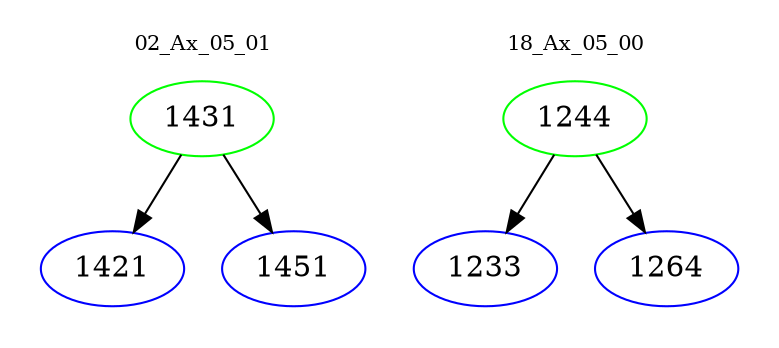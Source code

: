 digraph{
subgraph cluster_0 {
color = white
label = "02_Ax_05_01";
fontsize=10;
T0_1431 [label="1431", color="green"]
T0_1431 -> T0_1421 [color="black"]
T0_1421 [label="1421", color="blue"]
T0_1431 -> T0_1451 [color="black"]
T0_1451 [label="1451", color="blue"]
}
subgraph cluster_1 {
color = white
label = "18_Ax_05_00";
fontsize=10;
T1_1244 [label="1244", color="green"]
T1_1244 -> T1_1233 [color="black"]
T1_1233 [label="1233", color="blue"]
T1_1244 -> T1_1264 [color="black"]
T1_1264 [label="1264", color="blue"]
}
}

